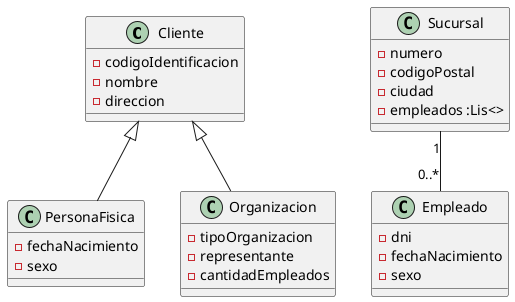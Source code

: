 @startuml

class Cliente {
  - codigoIdentificacion
  - nombre 
  - direccion 
}

class PersonaFisica {
  - fechaNacimiento 
  - sexo 
}

class Organizacion {
  - tipoOrganizacion 
  - representante 
  - cantidadEmpleados 
}

class Sucursal {
  - numero 
  - codigoPostal 
  - ciudad 
  - empleados :Lis<>
}

class Empleado {
  - dni
  - fechaNacimiento 
  - sexo 
}

Cliente <|-- PersonaFisica
Cliente <|-- Organizacion
Sucursal "1" -- "0..*" Empleado

@enduml